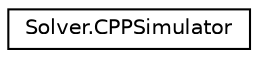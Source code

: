 digraph "Graphical Class Hierarchy"
{
  edge [fontname="Helvetica",fontsize="10",labelfontname="Helvetica",labelfontsize="10"];
  node [fontname="Helvetica",fontsize="10",shape=record];
  rankdir="LR";
  Node0 [label="Solver.CPPSimulator",height=0.2,width=0.4,color="black", fillcolor="white", style="filled",URL="$classSolver_1_1CPPSimulator.html"];
}

